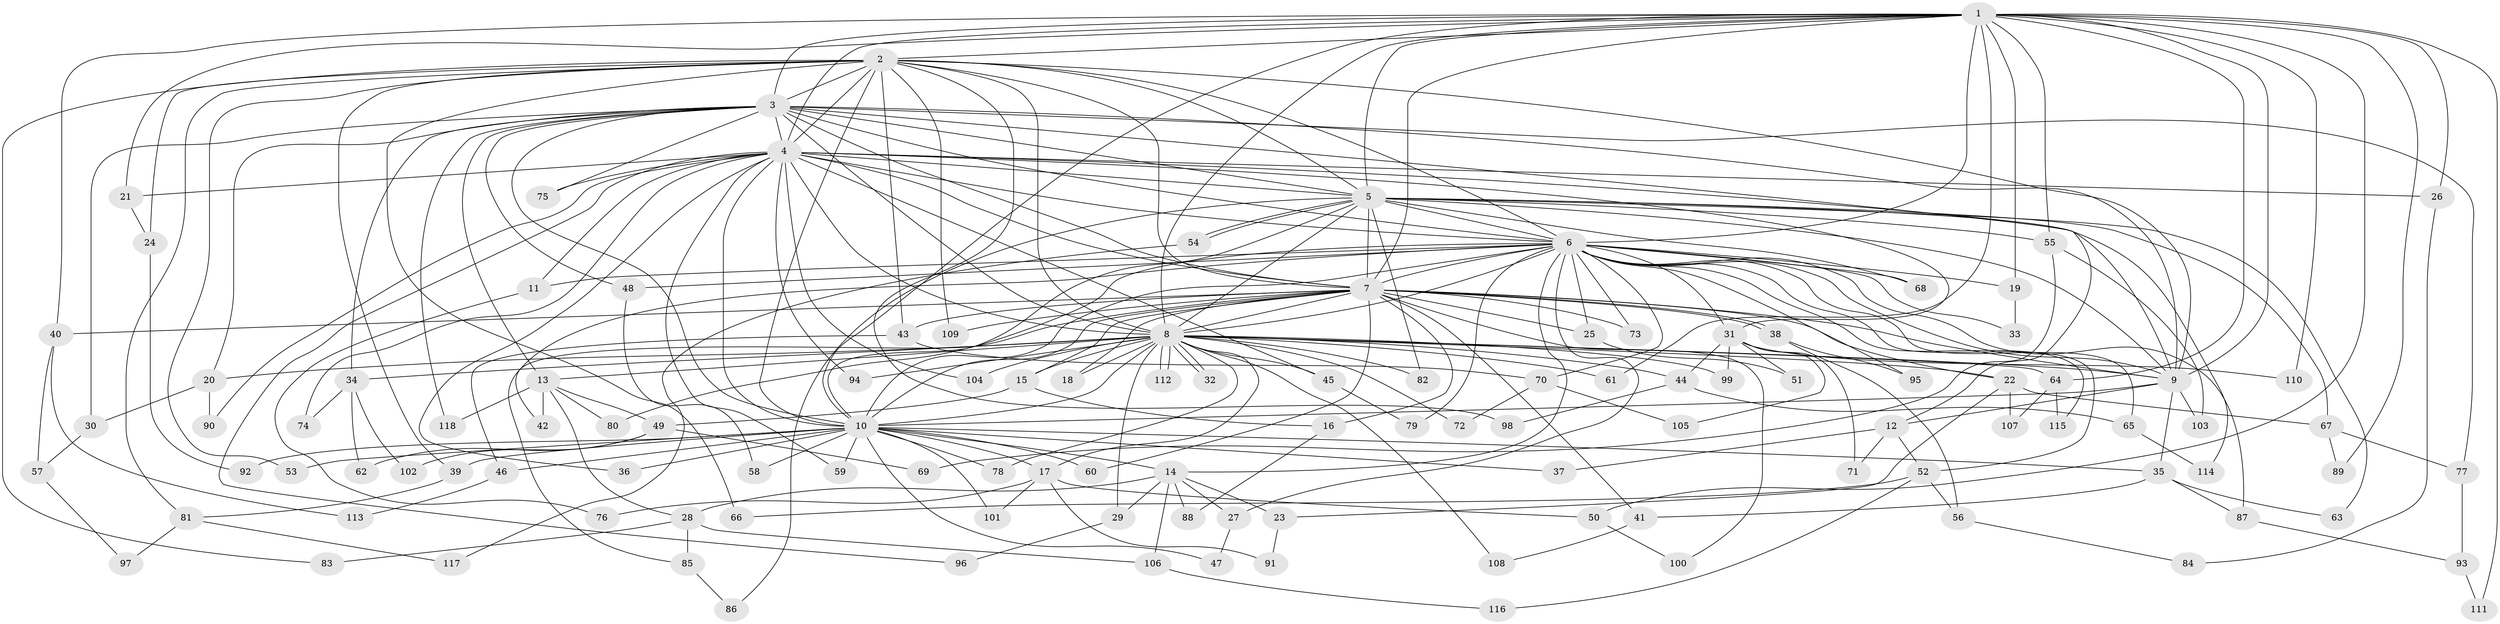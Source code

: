 // coarse degree distribution, {3: 0.2708333333333333, 15: 0.041666666666666664, 7: 0.020833333333333332, 16: 0.020833333333333332, 4: 0.20833333333333334, 5: 0.0625, 2: 0.10416666666666667, 19: 0.020833333333333332, 23: 0.041666666666666664, 13: 0.041666666666666664, 6: 0.10416666666666667, 1: 0.041666666666666664, 8: 0.020833333333333332}
// Generated by graph-tools (version 1.1) at 2025/36/03/04/25 23:36:32]
// undirected, 118 vertices, 261 edges
graph export_dot {
  node [color=gray90,style=filled];
  1;
  2;
  3;
  4;
  5;
  6;
  7;
  8;
  9;
  10;
  11;
  12;
  13;
  14;
  15;
  16;
  17;
  18;
  19;
  20;
  21;
  22;
  23;
  24;
  25;
  26;
  27;
  28;
  29;
  30;
  31;
  32;
  33;
  34;
  35;
  36;
  37;
  38;
  39;
  40;
  41;
  42;
  43;
  44;
  45;
  46;
  47;
  48;
  49;
  50;
  51;
  52;
  53;
  54;
  55;
  56;
  57;
  58;
  59;
  60;
  61;
  62;
  63;
  64;
  65;
  66;
  67;
  68;
  69;
  70;
  71;
  72;
  73;
  74;
  75;
  76;
  77;
  78;
  79;
  80;
  81;
  82;
  83;
  84;
  85;
  86;
  87;
  88;
  89;
  90;
  91;
  92;
  93;
  94;
  95;
  96;
  97;
  98;
  99;
  100;
  101;
  102;
  103;
  104;
  105;
  106;
  107;
  108;
  109;
  110;
  111;
  112;
  113;
  114;
  115;
  116;
  117;
  118;
  1 -- 2;
  1 -- 3;
  1 -- 4;
  1 -- 5;
  1 -- 6;
  1 -- 7;
  1 -- 8;
  1 -- 9;
  1 -- 10;
  1 -- 19;
  1 -- 21;
  1 -- 26;
  1 -- 40;
  1 -- 50;
  1 -- 55;
  1 -- 61;
  1 -- 64;
  1 -- 89;
  1 -- 110;
  1 -- 111;
  2 -- 3;
  2 -- 4;
  2 -- 5;
  2 -- 6;
  2 -- 7;
  2 -- 8;
  2 -- 9;
  2 -- 10;
  2 -- 24;
  2 -- 39;
  2 -- 43;
  2 -- 53;
  2 -- 66;
  2 -- 81;
  2 -- 83;
  2 -- 98;
  2 -- 109;
  3 -- 4;
  3 -- 5;
  3 -- 6;
  3 -- 7;
  3 -- 8;
  3 -- 9;
  3 -- 10;
  3 -- 12;
  3 -- 13;
  3 -- 20;
  3 -- 30;
  3 -- 34;
  3 -- 48;
  3 -- 75;
  3 -- 77;
  3 -- 118;
  4 -- 5;
  4 -- 6;
  4 -- 7;
  4 -- 8;
  4 -- 9;
  4 -- 10;
  4 -- 11;
  4 -- 21;
  4 -- 26;
  4 -- 31;
  4 -- 36;
  4 -- 45;
  4 -- 59;
  4 -- 74;
  4 -- 75;
  4 -- 90;
  4 -- 94;
  4 -- 96;
  4 -- 104;
  5 -- 6;
  5 -- 7;
  5 -- 8;
  5 -- 9;
  5 -- 10;
  5 -- 54;
  5 -- 54;
  5 -- 55;
  5 -- 63;
  5 -- 67;
  5 -- 68;
  5 -- 82;
  5 -- 86;
  5 -- 114;
  6 -- 7;
  6 -- 8;
  6 -- 9;
  6 -- 10;
  6 -- 11;
  6 -- 14;
  6 -- 19;
  6 -- 25;
  6 -- 27;
  6 -- 31;
  6 -- 33;
  6 -- 42;
  6 -- 48;
  6 -- 52;
  6 -- 65;
  6 -- 68;
  6 -- 70;
  6 -- 73;
  6 -- 79;
  6 -- 80;
  6 -- 87;
  6 -- 95;
  6 -- 115;
  7 -- 8;
  7 -- 9;
  7 -- 10;
  7 -- 15;
  7 -- 16;
  7 -- 18;
  7 -- 22;
  7 -- 25;
  7 -- 38;
  7 -- 38;
  7 -- 40;
  7 -- 41;
  7 -- 43;
  7 -- 60;
  7 -- 73;
  7 -- 85;
  7 -- 100;
  7 -- 109;
  8 -- 9;
  8 -- 10;
  8 -- 13;
  8 -- 15;
  8 -- 17;
  8 -- 18;
  8 -- 20;
  8 -- 22;
  8 -- 29;
  8 -- 32;
  8 -- 32;
  8 -- 34;
  8 -- 44;
  8 -- 45;
  8 -- 61;
  8 -- 64;
  8 -- 72;
  8 -- 78;
  8 -- 82;
  8 -- 94;
  8 -- 99;
  8 -- 104;
  8 -- 108;
  8 -- 112;
  8 -- 112;
  9 -- 10;
  9 -- 12;
  9 -- 35;
  9 -- 103;
  10 -- 14;
  10 -- 17;
  10 -- 35;
  10 -- 36;
  10 -- 37;
  10 -- 39;
  10 -- 46;
  10 -- 47;
  10 -- 53;
  10 -- 58;
  10 -- 59;
  10 -- 60;
  10 -- 78;
  10 -- 92;
  10 -- 101;
  11 -- 76;
  12 -- 37;
  12 -- 52;
  12 -- 71;
  13 -- 28;
  13 -- 42;
  13 -- 49;
  13 -- 80;
  13 -- 118;
  14 -- 23;
  14 -- 27;
  14 -- 28;
  14 -- 29;
  14 -- 88;
  14 -- 106;
  15 -- 16;
  15 -- 49;
  16 -- 88;
  17 -- 50;
  17 -- 76;
  17 -- 91;
  17 -- 101;
  19 -- 33;
  20 -- 30;
  20 -- 90;
  21 -- 24;
  22 -- 23;
  22 -- 67;
  22 -- 107;
  23 -- 91;
  24 -- 92;
  25 -- 51;
  26 -- 84;
  27 -- 47;
  28 -- 83;
  28 -- 85;
  28 -- 106;
  29 -- 96;
  30 -- 57;
  31 -- 44;
  31 -- 51;
  31 -- 71;
  31 -- 99;
  31 -- 105;
  31 -- 110;
  34 -- 62;
  34 -- 74;
  34 -- 102;
  35 -- 41;
  35 -- 63;
  35 -- 87;
  38 -- 56;
  38 -- 95;
  39 -- 81;
  40 -- 57;
  40 -- 113;
  41 -- 108;
  43 -- 46;
  43 -- 70;
  44 -- 65;
  44 -- 98;
  45 -- 79;
  46 -- 113;
  48 -- 58;
  49 -- 62;
  49 -- 69;
  49 -- 102;
  50 -- 100;
  52 -- 56;
  52 -- 66;
  52 -- 116;
  54 -- 117;
  55 -- 69;
  55 -- 103;
  56 -- 84;
  57 -- 97;
  64 -- 107;
  64 -- 115;
  65 -- 114;
  67 -- 77;
  67 -- 89;
  70 -- 72;
  70 -- 105;
  77 -- 93;
  81 -- 97;
  81 -- 117;
  85 -- 86;
  87 -- 93;
  93 -- 111;
  106 -- 116;
}
